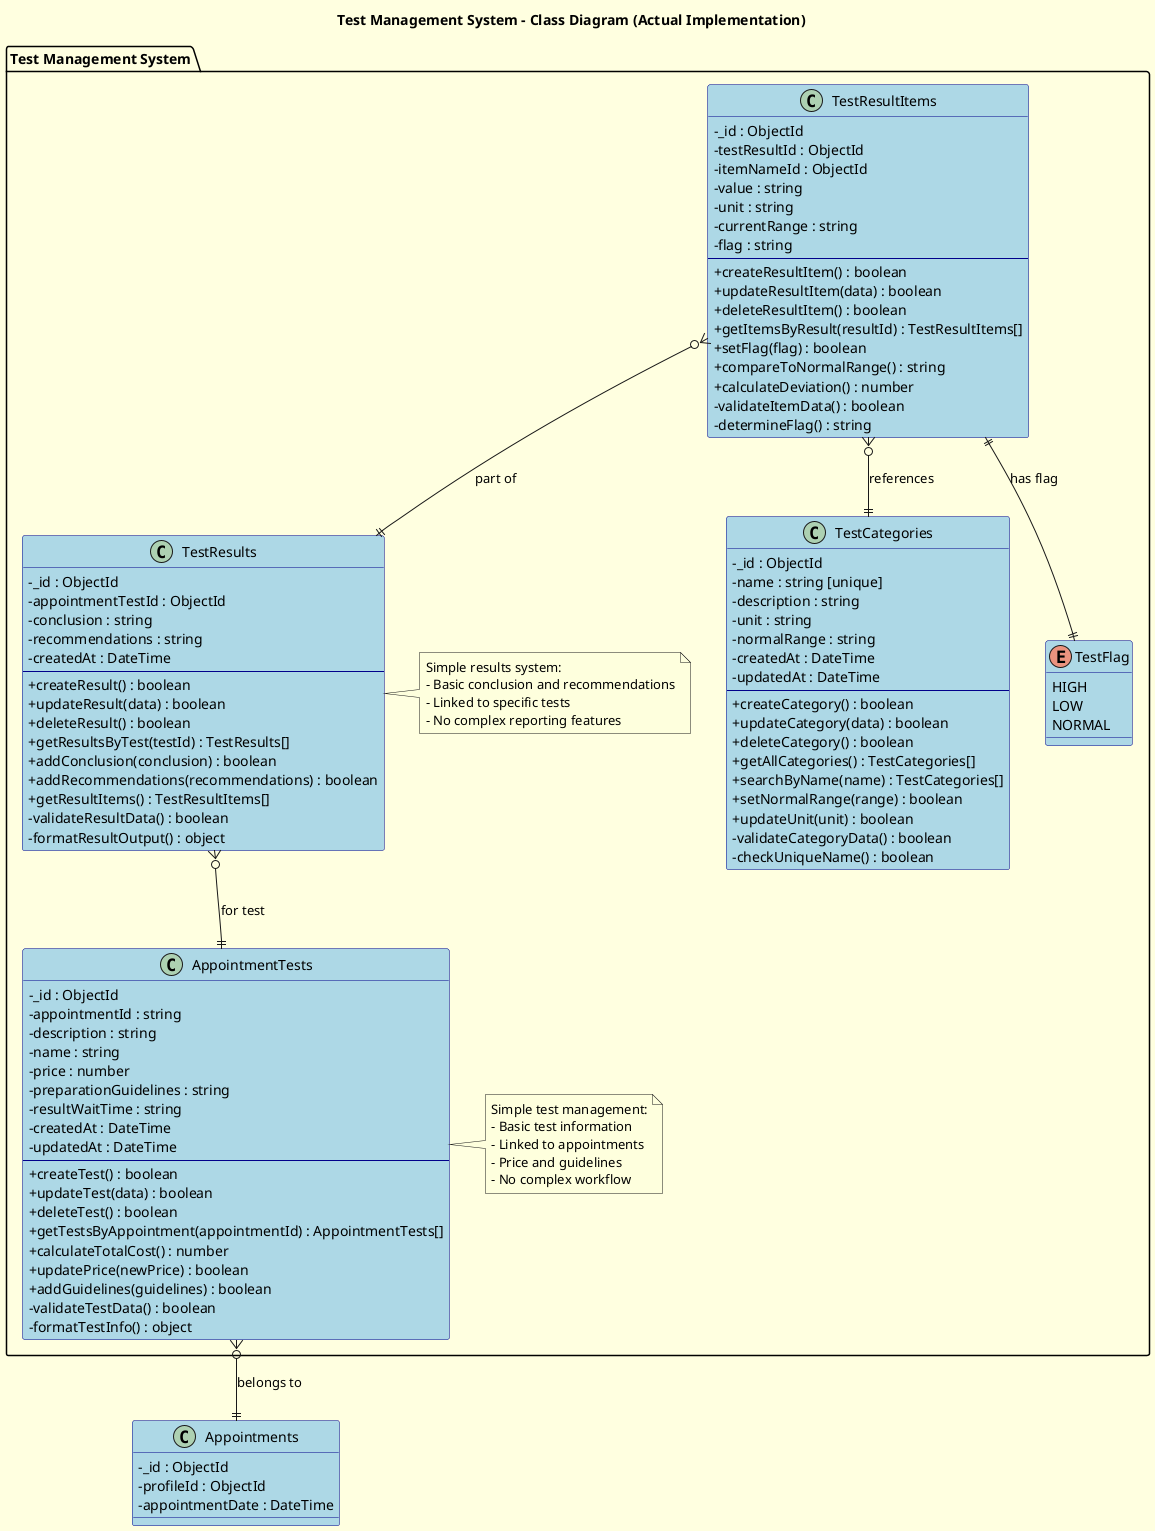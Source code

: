 @startuml 13_test_management

skinparam classAttributeIconSize 0
skinparam backgroundColor LightYellow
skinparam classBackgroundColor LightBlue
skinparam classBorderColor DarkBlue

title Test Management System - Class Diagram (Actual Implementation)

package "Test Management System" {
    class AppointmentTests {
        - _id : ObjectId
        - appointmentId : string
        - description : string
        - name : string
        - price : number
        - preparationGuidelines : string
        - resultWaitTime : string
        - createdAt : DateTime
        - updatedAt : DateTime
        --
        + createTest() : boolean
        + updateTest(data) : boolean
        + deleteTest() : boolean
        + getTestsByAppointment(appointmentId) : AppointmentTests[]
        + calculateTotalCost() : number
        + updatePrice(newPrice) : boolean
        + addGuidelines(guidelines) : boolean
        - validateTestData() : boolean
        - formatTestInfo() : object
    }

    class TestCategories {
        - _id : ObjectId
        - name : string [unique]
        - description : string
        - unit : string
        - normalRange : string
        - createdAt : DateTime
        - updatedAt : DateTime
        --
        + createCategory() : boolean
        + updateCategory(data) : boolean
        + deleteCategory() : boolean
        + getAllCategories() : TestCategories[]
        + searchByName(name) : TestCategories[]
        + setNormalRange(range) : boolean
        + updateUnit(unit) : boolean
        - validateCategoryData() : boolean
        - checkUniqueName() : boolean
    }

    class TestResults {
        - _id : ObjectId
        - appointmentTestId : ObjectId
        - conclusion : string
        - recommendations : string
        - createdAt : DateTime
        --
        + createResult() : boolean
        + updateResult(data) : boolean
        + deleteResult() : boolean
        + getResultsByTest(testId) : TestResults[]
        + addConclusion(conclusion) : boolean
        + addRecommendations(recommendations) : boolean
        + getResultItems() : TestResultItems[]
        - validateResultData() : boolean
        - formatResultOutput() : object
    }

    class TestResultItems {
        - _id : ObjectId
        - testResultId : ObjectId
        - itemNameId : ObjectId
        - value : string
        - unit : string
        - currentRange : string
        - flag : string
        --
        + createResultItem() : boolean
        + updateResultItem(data) : boolean
        + deleteResultItem() : boolean
        + getItemsByResult(resultId) : TestResultItems[]
        + setFlag(flag) : boolean
        + compareToNormalRange() : string
        + calculateDeviation() : number
        - validateItemData() : boolean
        - determineFlag() : string
    }

    enum TestFlag {
        HIGH
        LOW
        NORMAL
    }

    note right of AppointmentTests
        Simple test management:
        - Basic test information
        - Linked to appointments
        - Price and guidelines
        - No complex workflow
    end note

    note right of TestResults
        Simple results system:
        - Basic conclusion and recommendations
        - Linked to specific tests
        - No complex reporting features
    end note
}

' External references
class Appointments {
    - _id : ObjectId
    - profileId : ObjectId
    - appointmentDate : DateTime
}

' Relationships
AppointmentTests }o--|| Appointments : "belongs to"
TestResults }o--|| AppointmentTests : "for test"
TestResultItems }o--|| TestResults : "part of"
TestResultItems }o--|| TestCategories : "references"
TestResultItems ||--|| TestFlag : "has flag"

@enduml 